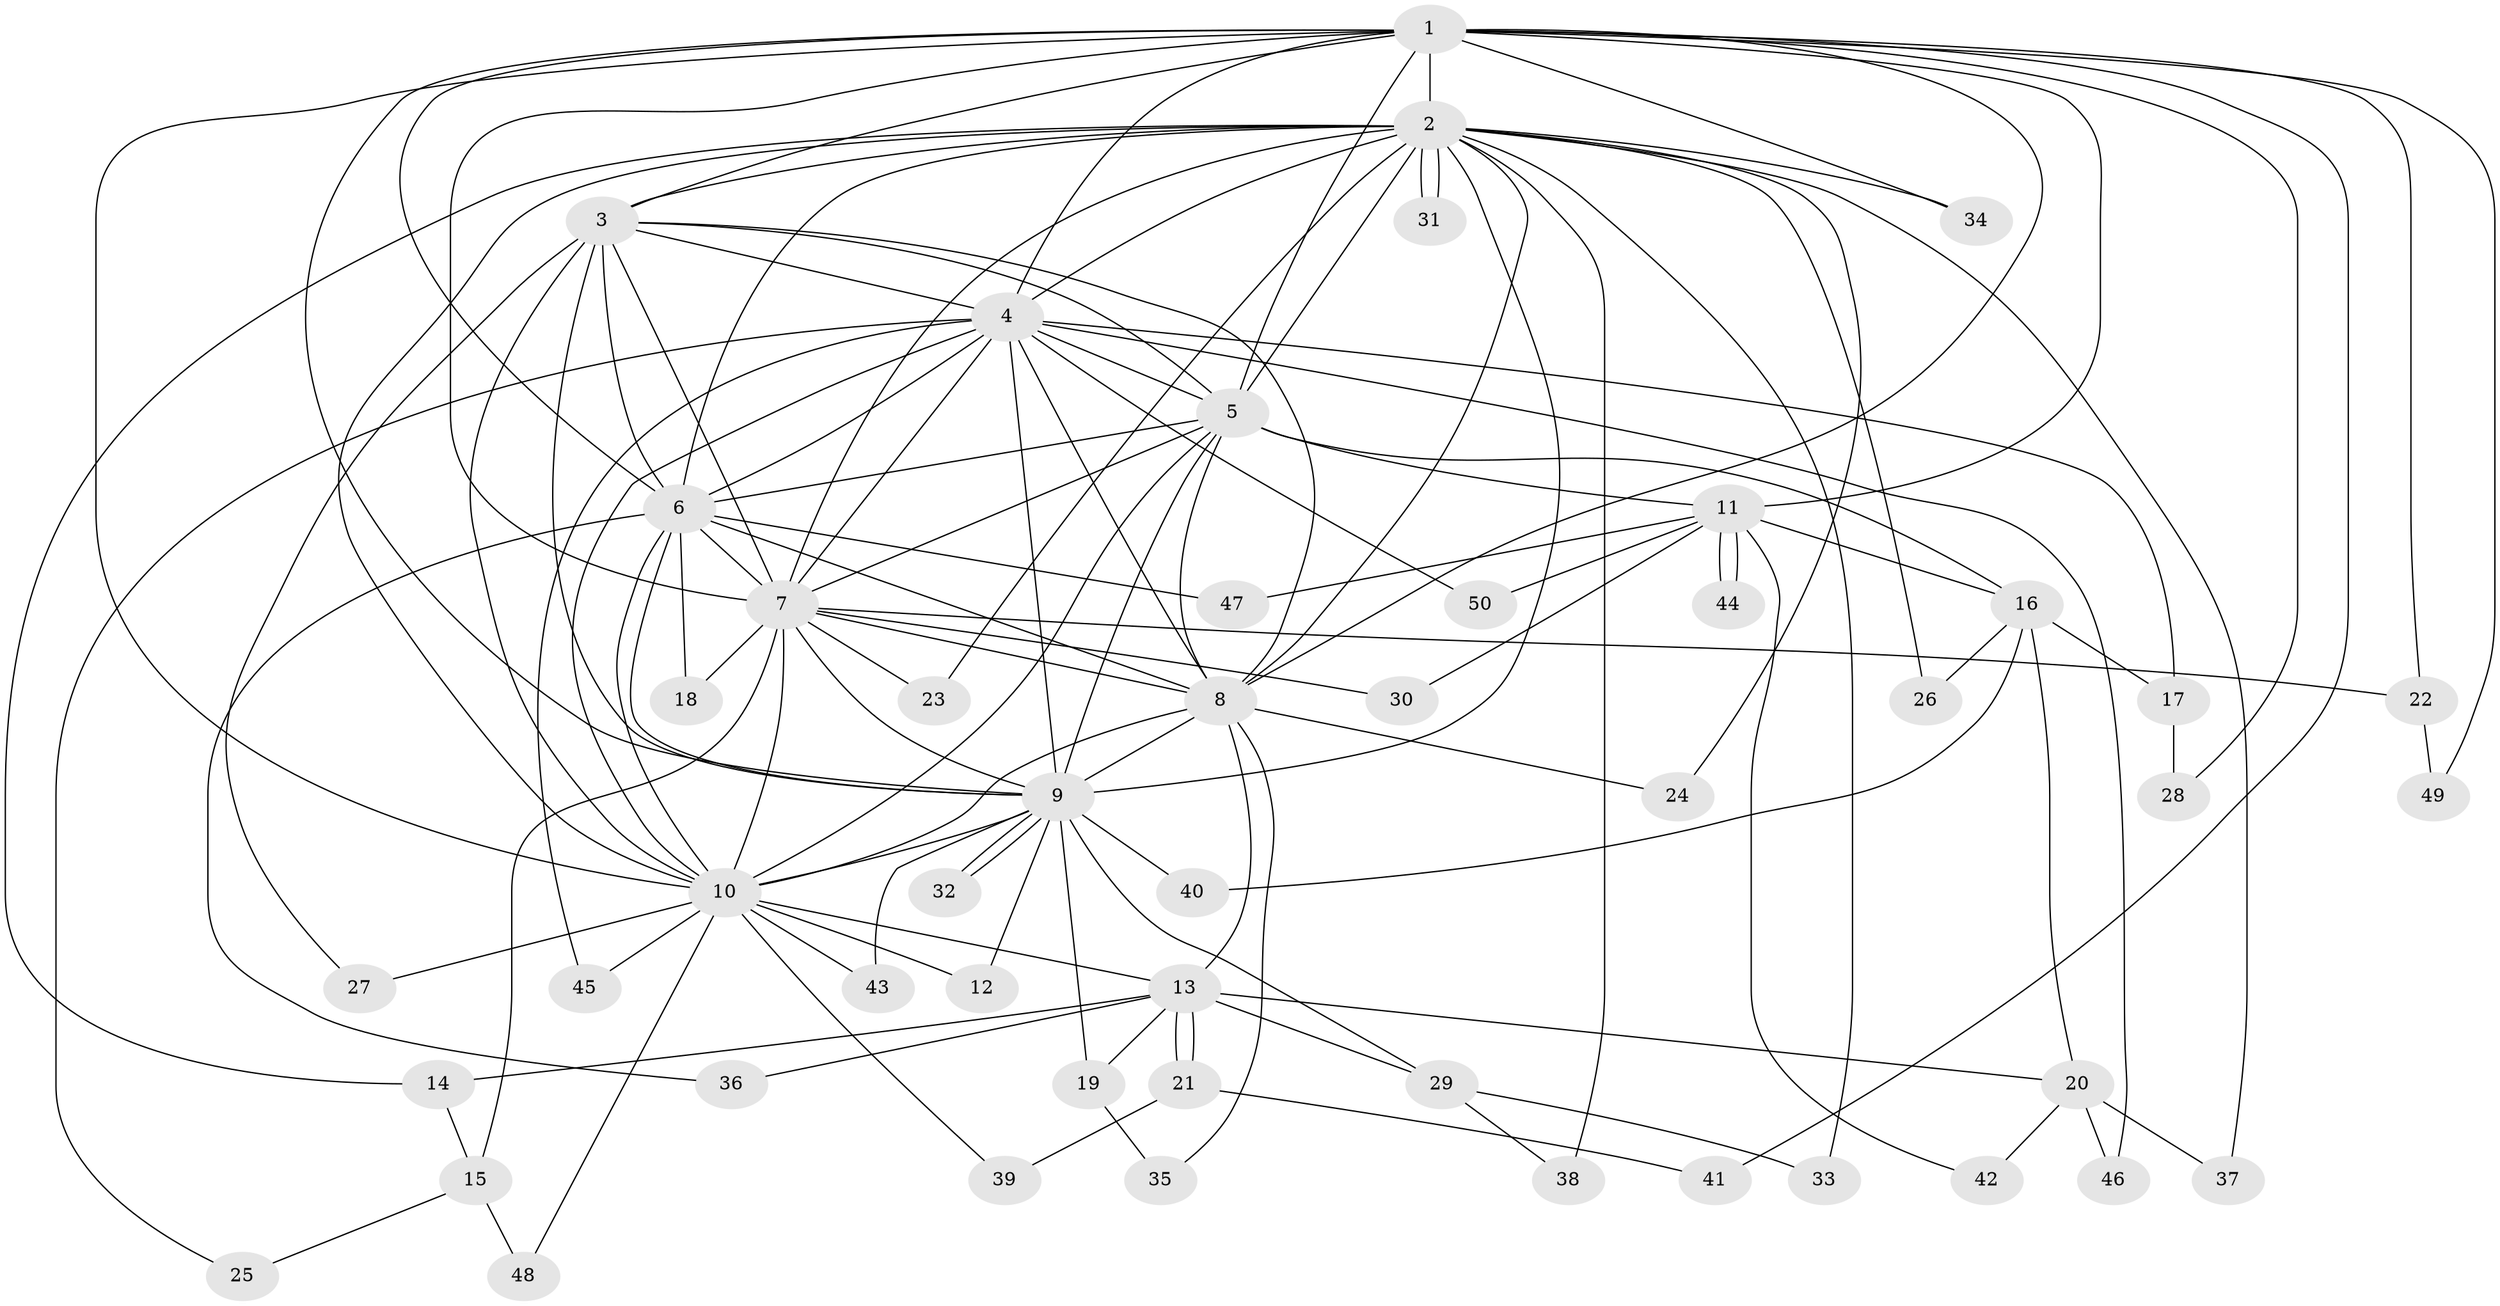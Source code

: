 // Generated by graph-tools (version 1.1) at 2025/14/03/09/25 04:14:10]
// undirected, 50 vertices, 125 edges
graph export_dot {
graph [start="1"]
  node [color=gray90,style=filled];
  1;
  2;
  3;
  4;
  5;
  6;
  7;
  8;
  9;
  10;
  11;
  12;
  13;
  14;
  15;
  16;
  17;
  18;
  19;
  20;
  21;
  22;
  23;
  24;
  25;
  26;
  27;
  28;
  29;
  30;
  31;
  32;
  33;
  34;
  35;
  36;
  37;
  38;
  39;
  40;
  41;
  42;
  43;
  44;
  45;
  46;
  47;
  48;
  49;
  50;
  1 -- 2;
  1 -- 3;
  1 -- 4;
  1 -- 5;
  1 -- 6;
  1 -- 7;
  1 -- 8;
  1 -- 9;
  1 -- 10;
  1 -- 11;
  1 -- 22;
  1 -- 28;
  1 -- 34;
  1 -- 41;
  1 -- 49;
  2 -- 3;
  2 -- 4;
  2 -- 5;
  2 -- 6;
  2 -- 7;
  2 -- 8;
  2 -- 9;
  2 -- 10;
  2 -- 14;
  2 -- 23;
  2 -- 24;
  2 -- 26;
  2 -- 31;
  2 -- 31;
  2 -- 33;
  2 -- 34;
  2 -- 37;
  2 -- 38;
  3 -- 4;
  3 -- 5;
  3 -- 6;
  3 -- 7;
  3 -- 8;
  3 -- 9;
  3 -- 10;
  3 -- 27;
  4 -- 5;
  4 -- 6;
  4 -- 7;
  4 -- 8;
  4 -- 9;
  4 -- 10;
  4 -- 17;
  4 -- 25;
  4 -- 45;
  4 -- 46;
  4 -- 50;
  5 -- 6;
  5 -- 7;
  5 -- 8;
  5 -- 9;
  5 -- 10;
  5 -- 11;
  5 -- 16;
  6 -- 7;
  6 -- 8;
  6 -- 9;
  6 -- 10;
  6 -- 18;
  6 -- 36;
  6 -- 47;
  7 -- 8;
  7 -- 9;
  7 -- 10;
  7 -- 15;
  7 -- 18;
  7 -- 22;
  7 -- 23;
  7 -- 30;
  8 -- 9;
  8 -- 10;
  8 -- 13;
  8 -- 24;
  8 -- 35;
  9 -- 10;
  9 -- 12;
  9 -- 19;
  9 -- 29;
  9 -- 32;
  9 -- 32;
  9 -- 40;
  9 -- 43;
  10 -- 12;
  10 -- 13;
  10 -- 27;
  10 -- 39;
  10 -- 43;
  10 -- 45;
  10 -- 48;
  11 -- 16;
  11 -- 30;
  11 -- 42;
  11 -- 44;
  11 -- 44;
  11 -- 47;
  11 -- 50;
  13 -- 14;
  13 -- 19;
  13 -- 20;
  13 -- 21;
  13 -- 21;
  13 -- 29;
  13 -- 36;
  14 -- 15;
  15 -- 25;
  15 -- 48;
  16 -- 17;
  16 -- 20;
  16 -- 26;
  16 -- 40;
  17 -- 28;
  19 -- 35;
  20 -- 37;
  20 -- 42;
  20 -- 46;
  21 -- 39;
  21 -- 41;
  22 -- 49;
  29 -- 33;
  29 -- 38;
}

